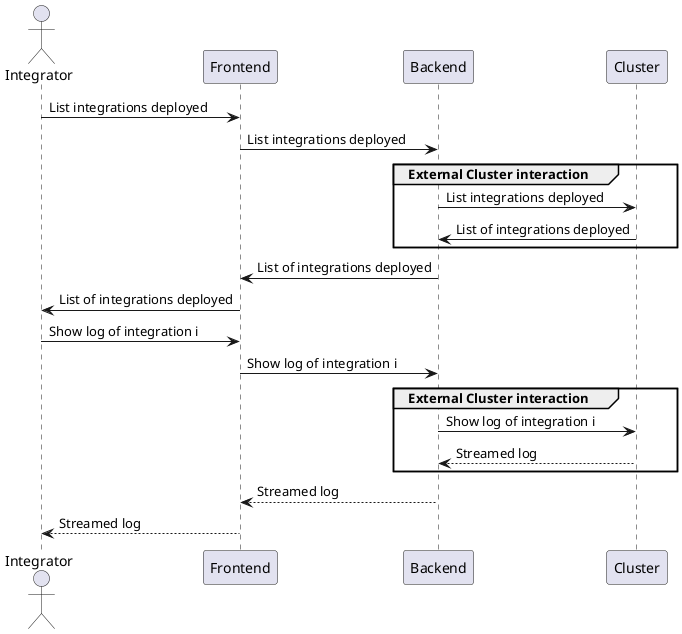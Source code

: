 @startuml
actor Integrator
Integrator -> Frontend : List integrations deployed
Frontend -> Backend : List integrations deployed
group External Cluster interaction
    Backend -> Cluster : List integrations deployed
    Cluster -> Backend : List of integrations deployed
end
Backend -> Frontend : List of integrations deployed
Frontend -> Integrator : List of integrations deployed
Integrator -> Frontend : Show log of integration i
Frontend -> Backend : Show log of integration i
group External Cluster interaction
    Backend -> Cluster : Show log of integration i
    Cluster --> Backend : Streamed log
end
Backend --> Frontend : Streamed log
Frontend --> Integrator : Streamed log
@enduml
